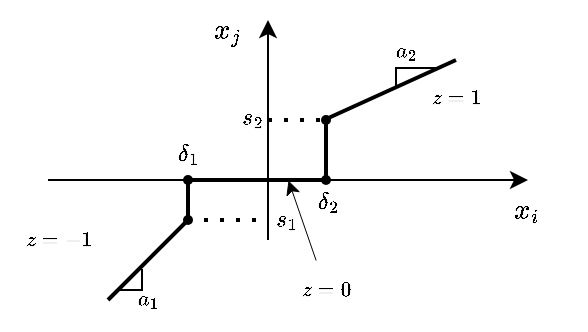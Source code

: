 <mxfile>
    <diagram id="2fvm-owgCVbPgjkQU-j1" name="Page-1">
        <mxGraphModel dx="522" dy="257" grid="1" gridSize="10" guides="1" tooltips="1" connect="1" arrows="1" fold="1" page="1" pageScale="1" pageWidth="827" pageHeight="1169" math="1" shadow="0">
            <root>
                <mxCell id="0"/>
                <mxCell id="1" parent="0"/>
                <mxCell id="5" value="$$x_j$$" style="text;html=1;strokeColor=none;fillColor=none;align=center;verticalAlign=middle;whiteSpace=wrap;rounded=0;" parent="1" vertex="1">
                    <mxGeometry x="340" y="230" width="60" height="30" as="geometry"/>
                </mxCell>
                <mxCell id="6" value="$$x_i$$" style="text;html=1;strokeColor=none;fillColor=none;align=center;verticalAlign=middle;whiteSpace=wrap;rounded=0;" parent="1" vertex="1">
                    <mxGeometry x="489" y="320" width="60" height="30" as="geometry"/>
                </mxCell>
                <mxCell id="7" value="" style="endArrow=classic;html=1;" parent="1" edge="1">
                    <mxGeometry width="50" height="50" relative="1" as="geometry">
                        <mxPoint x="280" y="320" as="sourcePoint"/>
                        <mxPoint x="520" y="320" as="targetPoint"/>
                    </mxGeometry>
                </mxCell>
                <mxCell id="8" value="" style="endArrow=classic;html=1;" parent="1" edge="1">
                    <mxGeometry width="50" height="50" relative="1" as="geometry">
                        <mxPoint x="390" y="350" as="sourcePoint"/>
                        <mxPoint x="390" y="240" as="targetPoint"/>
                    </mxGeometry>
                </mxCell>
                <mxCell id="10" value="" style="endArrow=none;html=1;strokeWidth=2;" parent="1" edge="1">
                    <mxGeometry width="50" height="50" relative="1" as="geometry">
                        <mxPoint x="350" y="340" as="sourcePoint"/>
                        <mxPoint x="350" y="320" as="targetPoint"/>
                    </mxGeometry>
                </mxCell>
                <mxCell id="11" value="" style="endArrow=none;html=1;rounded=0;strokeWidth=2;" parent="1" edge="1">
                    <mxGeometry width="50" height="50" relative="1" as="geometry">
                        <mxPoint x="419" y="320" as="sourcePoint"/>
                        <mxPoint x="419" y="290" as="targetPoint"/>
                    </mxGeometry>
                </mxCell>
                <mxCell id="12" value="" style="endArrow=none;html=1;strokeWidth=2;" parent="1" edge="1">
                    <mxGeometry width="50" height="50" relative="1" as="geometry">
                        <mxPoint x="418" y="290" as="sourcePoint"/>
                        <mxPoint x="484" y="260" as="targetPoint"/>
                    </mxGeometry>
                </mxCell>
                <mxCell id="13" value="" style="endArrow=none;html=1;" parent="1" edge="1">
                    <mxGeometry width="50" height="50" relative="1" as="geometry">
                        <mxPoint x="410" y="320" as="sourcePoint"/>
                        <mxPoint x="380" y="320" as="targetPoint"/>
                    </mxGeometry>
                </mxCell>
                <mxCell id="14" value="" style="endArrow=none;html=1;strokeWidth=2;startArrow=none;" edge="1" parent="1">
                    <mxGeometry width="50" height="50" relative="1" as="geometry">
                        <mxPoint x="310" y="380" as="sourcePoint"/>
                        <mxPoint x="350" y="340" as="targetPoint"/>
                    </mxGeometry>
                </mxCell>
                <mxCell id="15" value="$$\delta_1$$" style="text;html=1;strokeColor=none;fillColor=none;align=center;verticalAlign=middle;whiteSpace=wrap;rounded=0;fontSize=10;" vertex="1" parent="1">
                    <mxGeometry x="320" y="292" width="60" height="30" as="geometry"/>
                </mxCell>
                <mxCell id="16" value="$$\delta_2$$" style="text;html=1;strokeColor=none;fillColor=none;align=center;verticalAlign=middle;whiteSpace=wrap;rounded=0;fontSize=10;" vertex="1" parent="1">
                    <mxGeometry x="390" y="316" width="60" height="30" as="geometry"/>
                </mxCell>
                <mxCell id="17" value="$$s_2$$" style="text;html=1;strokeColor=none;fillColor=none;align=center;verticalAlign=middle;whiteSpace=wrap;rounded=0;fontSize=10;" vertex="1" parent="1">
                    <mxGeometry x="352" y="274" width="60" height="30" as="geometry"/>
                </mxCell>
                <mxCell id="18" value="" style="endArrow=none;html=1;strokeWidth=2;" edge="1" parent="1">
                    <mxGeometry width="50" height="50" relative="1" as="geometry">
                        <mxPoint x="420" y="320" as="sourcePoint"/>
                        <mxPoint x="350" y="320" as="targetPoint"/>
                    </mxGeometry>
                </mxCell>
                <mxCell id="20" value="" style="endArrow=none;dashed=1;html=1;dashPattern=1 3;strokeWidth=2;startArrow=none;" edge="1" parent="1" source="32">
                    <mxGeometry width="50" height="50" relative="1" as="geometry">
                        <mxPoint x="390" y="290" as="sourcePoint"/>
                        <mxPoint x="420" y="290" as="targetPoint"/>
                    </mxGeometry>
                </mxCell>
                <mxCell id="21" value="" style="endArrow=none;dashed=1;html=1;dashPattern=1 3;strokeWidth=2;startArrow=none;" edge="1" parent="1" source="34">
                    <mxGeometry width="50" height="50" relative="1" as="geometry">
                        <mxPoint x="350" y="340" as="sourcePoint"/>
                        <mxPoint x="390" y="340" as="targetPoint"/>
                    </mxGeometry>
                </mxCell>
                <mxCell id="24" value="" style="shape=partialRectangle;whiteSpace=wrap;html=1;bottom=0;right=0;fillColor=none;" vertex="1" parent="1">
                    <mxGeometry x="454" y="264" width="20" height="10" as="geometry"/>
                </mxCell>
                <mxCell id="26" value="" style="shape=partialRectangle;whiteSpace=wrap;html=1;bottom=0;right=0;fillColor=none;rotation=-180;" vertex="1" parent="1">
                    <mxGeometry x="316" y="365" width="11" height="10" as="geometry"/>
                </mxCell>
                <mxCell id="30" value="" style="shape=waypoint;sketch=0;fillStyle=solid;size=5;pointerEvents=1;points=[];fillColor=none;resizable=0;rotatable=0;perimeter=centerPerimeter;snapToPoint=1;" vertex="1" parent="1">
                    <mxGeometry x="409" y="310" width="20" height="20" as="geometry"/>
                </mxCell>
                <mxCell id="31" value="" style="shape=waypoint;sketch=0;fillStyle=solid;size=5;pointerEvents=1;points=[];fillColor=none;resizable=0;rotatable=0;perimeter=centerPerimeter;snapToPoint=1;" vertex="1" parent="1">
                    <mxGeometry x="340" y="310" width="20" height="20" as="geometry"/>
                </mxCell>
                <mxCell id="33" value="" style="endArrow=none;dashed=1;html=1;dashPattern=1 3;strokeWidth=2;" edge="1" parent="1" target="32">
                    <mxGeometry width="50" height="50" relative="1" as="geometry">
                        <mxPoint x="390" y="290" as="sourcePoint"/>
                        <mxPoint x="420" y="290" as="targetPoint"/>
                    </mxGeometry>
                </mxCell>
                <mxCell id="32" value="" style="shape=waypoint;sketch=0;fillStyle=solid;size=5;pointerEvents=1;points=[];fillColor=none;resizable=0;rotatable=0;perimeter=centerPerimeter;snapToPoint=1;" vertex="1" parent="1">
                    <mxGeometry x="409" y="280" width="20" height="20" as="geometry"/>
                </mxCell>
                <mxCell id="35" value="" style="endArrow=none;dashed=1;html=1;dashPattern=1 3;strokeWidth=2;" edge="1" parent="1" target="34">
                    <mxGeometry width="50" height="50" relative="1" as="geometry">
                        <mxPoint x="350" y="340" as="sourcePoint"/>
                        <mxPoint x="390" y="340" as="targetPoint"/>
                    </mxGeometry>
                </mxCell>
                <mxCell id="34" value="" style="shape=waypoint;sketch=0;fillStyle=solid;size=5;pointerEvents=1;points=[];fillColor=none;resizable=0;rotatable=0;perimeter=centerPerimeter;snapToPoint=1;" vertex="1" parent="1">
                    <mxGeometry x="340" y="330" width="20" height="20" as="geometry"/>
                </mxCell>
                <mxCell id="36" value="$$s_1$$" style="text;html=1;strokeColor=none;fillColor=none;align=center;verticalAlign=middle;whiteSpace=wrap;rounded=0;fontSize=10;" vertex="1" parent="1">
                    <mxGeometry x="369" y="325" width="60" height="30" as="geometry"/>
                </mxCell>
                <mxCell id="37" value="$$a_1$$" style="text;html=1;strokeColor=none;fillColor=none;align=center;verticalAlign=middle;whiteSpace=wrap;rounded=0;fontSize=9;" vertex="1" parent="1">
                    <mxGeometry x="300" y="365" width="60" height="30" as="geometry"/>
                </mxCell>
                <mxCell id="38" value="$$a_2$$" style="text;html=1;strokeColor=none;fillColor=none;align=center;verticalAlign=middle;whiteSpace=wrap;rounded=0;fontSize=9;" vertex="1" parent="1">
                    <mxGeometry x="429" y="241" width="60" height="30" as="geometry"/>
                </mxCell>
                <mxCell id="40" value="$$z= 0$$" style="text;html=1;strokeColor=none;fillColor=none;align=center;verticalAlign=middle;whiteSpace=wrap;rounded=0;fontSize=9;" vertex="1" parent="1">
                    <mxGeometry x="389" y="360" width="60" height="30" as="geometry"/>
                </mxCell>
                <mxCell id="41" value="" style="endArrow=classic;html=1;strokeWidth=0.5;" edge="1" parent="1" source="40">
                    <mxGeometry width="50" height="50" relative="1" as="geometry">
                        <mxPoint x="400" y="340" as="sourcePoint"/>
                        <mxPoint x="400" y="320" as="targetPoint"/>
                    </mxGeometry>
                </mxCell>
                <mxCell id="42" value="$$z= 1$$" style="text;html=1;strokeColor=none;fillColor=none;align=center;verticalAlign=middle;whiteSpace=wrap;rounded=0;fontSize=9;" vertex="1" parent="1">
                    <mxGeometry x="454" y="264" width="60" height="30" as="geometry"/>
                </mxCell>
                <mxCell id="44" value="$$z= -1$$" style="text;html=1;strokeColor=none;fillColor=none;align=center;verticalAlign=middle;whiteSpace=wrap;rounded=0;fontSize=9;" vertex="1" parent="1">
                    <mxGeometry x="256" y="335" width="60" height="30" as="geometry"/>
                </mxCell>
            </root>
        </mxGraphModel>
    </diagram>
</mxfile>